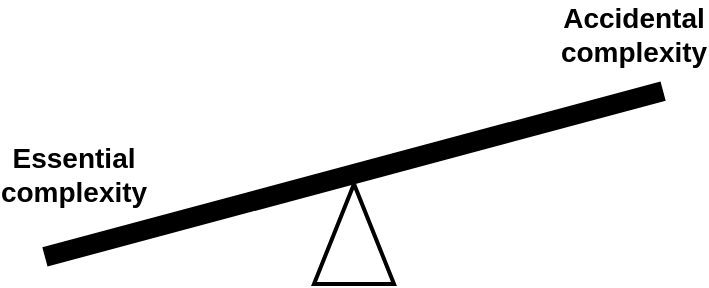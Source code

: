 <mxfile>
    <diagram id="05fk5tGs62EtEV6RZeRN" name="Page-1">
        <mxGraphModel dx="880" dy="736" grid="1" gridSize="10" guides="1" tooltips="1" connect="1" arrows="1" fold="1" page="1" pageScale="1" pageWidth="850" pageHeight="1100" math="0" shadow="0">
            <root>
                <mxCell id="0"/>
                <mxCell id="1" parent="0"/>
                <mxCell id="2" value="" style="verticalLabelPosition=bottom;verticalAlign=top;html=1;shape=mxgraph.basic.acute_triangle;dx=0.5;strokeWidth=2;" parent="1" vertex="1">
                    <mxGeometry x="400" y="340" width="40" height="50" as="geometry"/>
                </mxCell>
                <mxCell id="3" value="" style="rounded=0;whiteSpace=wrap;html=1;strokeWidth=2;rotation=-15;fillColor=#000000;strokeColor=none;" parent="1" vertex="1">
                    <mxGeometry x="260" y="330" width="320" height="10" as="geometry"/>
                </mxCell>
                <mxCell id="4" value="Essential complexity" style="text;html=1;strokeColor=none;fillColor=none;align=center;verticalAlign=middle;whiteSpace=wrap;rounded=0;fontSize=14;fontStyle=1" vertex="1" parent="1">
                    <mxGeometry x="250" y="320" width="60" height="30" as="geometry"/>
                </mxCell>
                <mxCell id="5" value="Accidental complexity" style="text;html=1;strokeColor=none;fillColor=none;align=center;verticalAlign=middle;whiteSpace=wrap;rounded=0;fontSize=14;fontStyle=1" vertex="1" parent="1">
                    <mxGeometry x="530" y="250" width="60" height="30" as="geometry"/>
                </mxCell>
            </root>
        </mxGraphModel>
    </diagram>
</mxfile>
